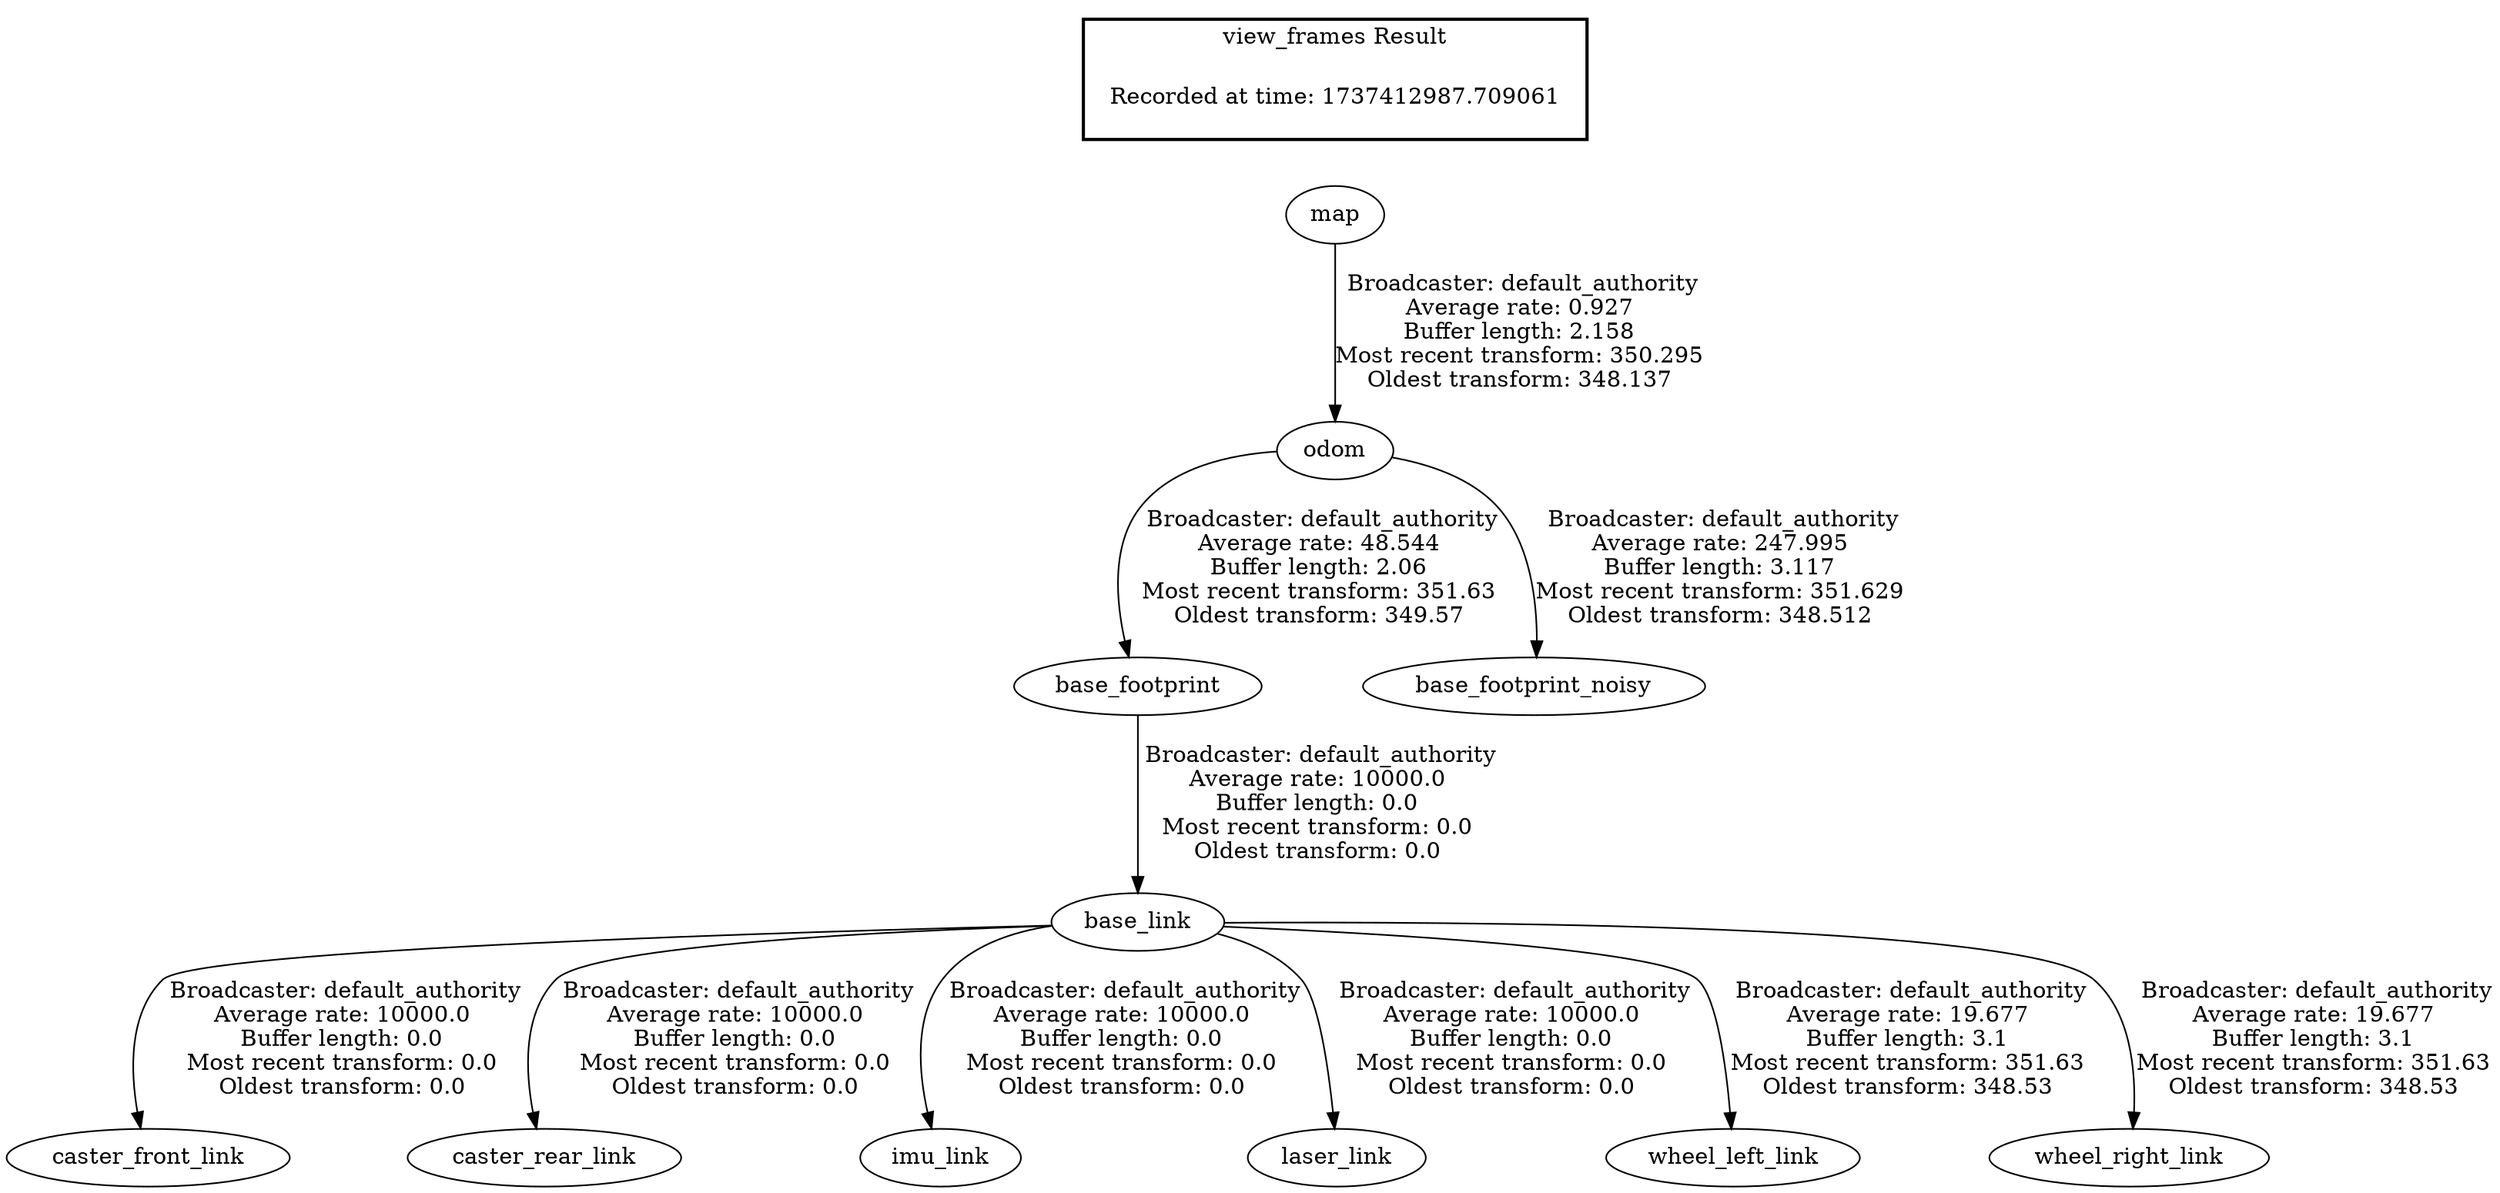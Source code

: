 digraph G {
"map" -> "odom"[label=" Broadcaster: default_authority\nAverage rate: 0.927\nBuffer length: 2.158\nMost recent transform: 350.295\nOldest transform: 348.137\n"];
"base_footprint" -> "base_link"[label=" Broadcaster: default_authority\nAverage rate: 10000.0\nBuffer length: 0.0\nMost recent transform: 0.0\nOldest transform: 0.0\n"];
"odom" -> "base_footprint"[label=" Broadcaster: default_authority\nAverage rate: 48.544\nBuffer length: 2.06\nMost recent transform: 351.63\nOldest transform: 349.57\n"];
"base_link" -> "caster_front_link"[label=" Broadcaster: default_authority\nAverage rate: 10000.0\nBuffer length: 0.0\nMost recent transform: 0.0\nOldest transform: 0.0\n"];
"base_link" -> "caster_rear_link"[label=" Broadcaster: default_authority\nAverage rate: 10000.0\nBuffer length: 0.0\nMost recent transform: 0.0\nOldest transform: 0.0\n"];
"base_link" -> "imu_link"[label=" Broadcaster: default_authority\nAverage rate: 10000.0\nBuffer length: 0.0\nMost recent transform: 0.0\nOldest transform: 0.0\n"];
"base_link" -> "laser_link"[label=" Broadcaster: default_authority\nAverage rate: 10000.0\nBuffer length: 0.0\nMost recent transform: 0.0\nOldest transform: 0.0\n"];
"base_link" -> "wheel_left_link"[label=" Broadcaster: default_authority\nAverage rate: 19.677\nBuffer length: 3.1\nMost recent transform: 351.63\nOldest transform: 348.53\n"];
"base_link" -> "wheel_right_link"[label=" Broadcaster: default_authority\nAverage rate: 19.677\nBuffer length: 3.1\nMost recent transform: 351.63\nOldest transform: 348.53\n"];
"odom" -> "base_footprint_noisy"[label=" Broadcaster: default_authority\nAverage rate: 247.995\nBuffer length: 3.117\nMost recent transform: 351.629\nOldest transform: 348.512\n"];
edge [style=invis];
 subgraph cluster_legend { style=bold; color=black; label ="view_frames Result";
"Recorded at time: 1737412987.709061"[ shape=plaintext ] ;
}->"map";
}